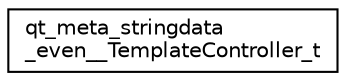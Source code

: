 digraph "Graphical Class Hierarchy"
{
  edge [fontname="Helvetica",fontsize="10",labelfontname="Helvetica",labelfontsize="10"];
  node [fontname="Helvetica",fontsize="10",shape=record];
  rankdir="LR";
  Node0 [label="qt_meta_stringdata\l_even__TemplateController_t",height=0.2,width=0.4,color="black", fillcolor="white", style="filled",URL="$structqt__meta__stringdata__even_____template_controller__t.html"];
}
